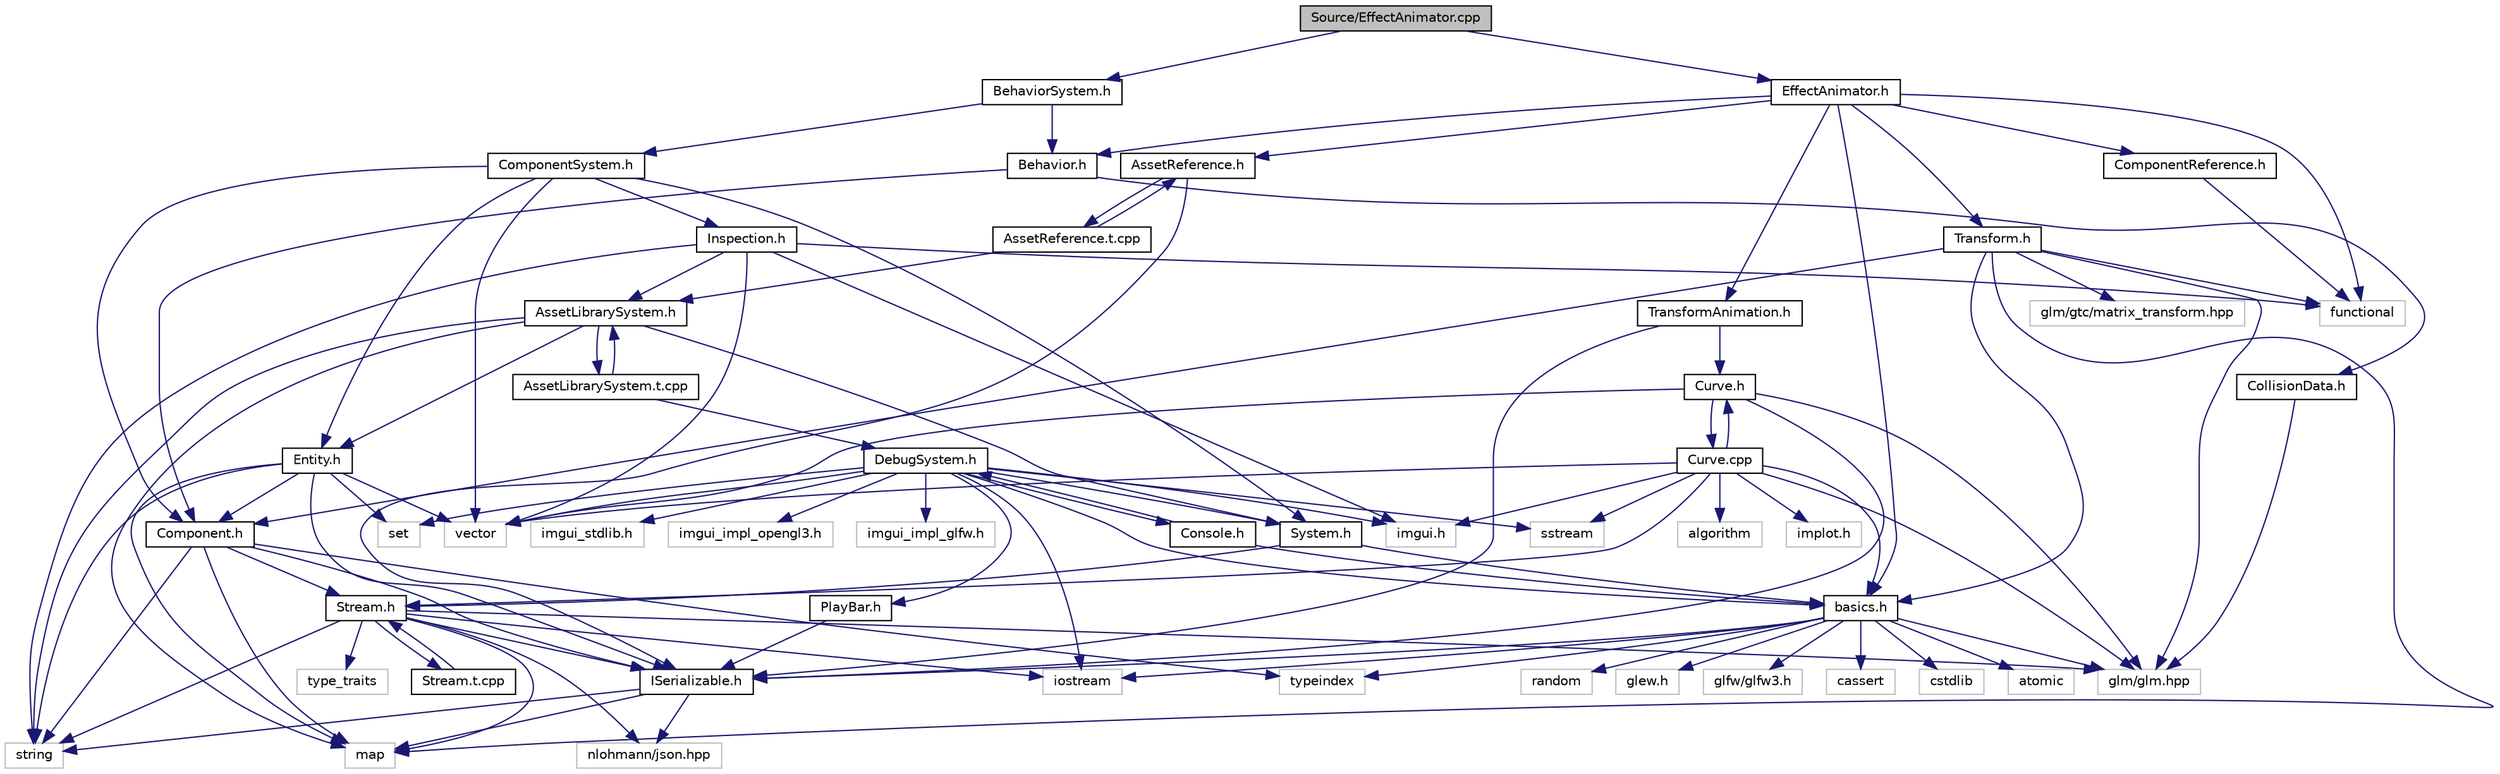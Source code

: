 digraph "Source/EffectAnimator.cpp"
{
 // LATEX_PDF_SIZE
  edge [fontname="Helvetica",fontsize="10",labelfontname="Helvetica",labelfontsize="10"];
  node [fontname="Helvetica",fontsize="10",shape=record];
  Node1 [label="Source/EffectAnimator.cpp",height=0.2,width=0.4,color="black", fillcolor="grey75", style="filled", fontcolor="black",tooltip="Component that animates a Transform's matrix."];
  Node1 -> Node2 [color="midnightblue",fontsize="10",style="solid"];
  Node2 [label="EffectAnimator.h",height=0.2,width=0.4,color="black", fillcolor="white", style="filled",URL="$EffectAnimator_8h.html",tooltip="Component that animates a Transform's matrix."];
  Node2 -> Node3 [color="midnightblue",fontsize="10",style="solid"];
  Node3 [label="Behavior.h",height=0.2,width=0.4,color="black", fillcolor="white", style="filled",URL="$Behavior_8h.html",tooltip="Virtual behavior component header."];
  Node3 -> Node4 [color="midnightblue",fontsize="10",style="solid"];
  Node4 [label="Component.h",height=0.2,width=0.4,color="black", fillcolor="white", style="filled",URL="$Component_8h.html",tooltip="Virtual component header."];
  Node4 -> Node5 [color="midnightblue",fontsize="10",style="solid"];
  Node5 [label="typeindex",height=0.2,width=0.4,color="grey75", fillcolor="white", style="filled",tooltip=" "];
  Node4 -> Node6 [color="midnightblue",fontsize="10",style="solid"];
  Node6 [label="map",height=0.2,width=0.4,color="grey75", fillcolor="white", style="filled",tooltip=" "];
  Node4 -> Node7 [color="midnightblue",fontsize="10",style="solid"];
  Node7 [label="string",height=0.2,width=0.4,color="grey75", fillcolor="white", style="filled",tooltip=" "];
  Node4 -> Node8 [color="midnightblue",fontsize="10",style="solid"];
  Node8 [label="ISerializable.h",height=0.2,width=0.4,color="black", fillcolor="white", style="filled",URL="$ISerializable_8h.html",tooltip="interface for all serializable objects"];
  Node8 -> Node6 [color="midnightblue",fontsize="10",style="solid"];
  Node8 -> Node7 [color="midnightblue",fontsize="10",style="solid"];
  Node8 -> Node9 [color="midnightblue",fontsize="10",style="solid"];
  Node9 [label="nlohmann/json.hpp",height=0.2,width=0.4,color="grey75", fillcolor="white", style="filled",tooltip=" "];
  Node4 -> Node10 [color="midnightblue",fontsize="10",style="solid"];
  Node10 [label="Stream.h",height=0.2,width=0.4,color="black", fillcolor="white", style="filled",URL="$Stream_8h.html",tooltip="JSON File reading/writing."];
  Node10 -> Node7 [color="midnightblue",fontsize="10",style="solid"];
  Node10 -> Node6 [color="midnightblue",fontsize="10",style="solid"];
  Node10 -> Node11 [color="midnightblue",fontsize="10",style="solid"];
  Node11 [label="glm/glm.hpp",height=0.2,width=0.4,color="grey75", fillcolor="white", style="filled",tooltip=" "];
  Node10 -> Node9 [color="midnightblue",fontsize="10",style="solid"];
  Node10 -> Node12 [color="midnightblue",fontsize="10",style="solid"];
  Node12 [label="type_traits",height=0.2,width=0.4,color="grey75", fillcolor="white", style="filled",tooltip=" "];
  Node10 -> Node13 [color="midnightblue",fontsize="10",style="solid"];
  Node13 [label="iostream",height=0.2,width=0.4,color="grey75", fillcolor="white", style="filled",tooltip=" "];
  Node10 -> Node8 [color="midnightblue",fontsize="10",style="solid"];
  Node10 -> Node14 [color="midnightblue",fontsize="10",style="solid"];
  Node14 [label="Stream.t.cpp",height=0.2,width=0.4,color="black", fillcolor="white", style="filled",URL="$Stream_8t_8cpp.html",tooltip="JSON File reading/writing."];
  Node14 -> Node10 [color="midnightblue",fontsize="10",style="solid"];
  Node3 -> Node15 [color="midnightblue",fontsize="10",style="solid"];
  Node15 [label="CollisionData.h",height=0.2,width=0.4,color="black", fillcolor="white", style="filled",URL="$CollisionData_8h.html",tooltip="struct that holds collision information"];
  Node15 -> Node11 [color="midnightblue",fontsize="10",style="solid"];
  Node2 -> Node16 [color="midnightblue",fontsize="10",style="solid"];
  Node16 [label="basics.h",height=0.2,width=0.4,color="black", fillcolor="white", style="filled",URL="$basics_8h_source.html",tooltip=" "];
  Node16 -> Node17 [color="midnightblue",fontsize="10",style="solid"];
  Node17 [label="glew.h",height=0.2,width=0.4,color="grey75", fillcolor="white", style="filled",tooltip=" "];
  Node16 -> Node18 [color="midnightblue",fontsize="10",style="solid"];
  Node18 [label="glfw/glfw3.h",height=0.2,width=0.4,color="grey75", fillcolor="white", style="filled",tooltip=" "];
  Node16 -> Node11 [color="midnightblue",fontsize="10",style="solid"];
  Node16 -> Node13 [color="midnightblue",fontsize="10",style="solid"];
  Node16 -> Node19 [color="midnightblue",fontsize="10",style="solid"];
  Node19 [label="cassert",height=0.2,width=0.4,color="grey75", fillcolor="white", style="filled",tooltip=" "];
  Node16 -> Node20 [color="midnightblue",fontsize="10",style="solid"];
  Node20 [label="cstdlib",height=0.2,width=0.4,color="grey75", fillcolor="white", style="filled",tooltip=" "];
  Node16 -> Node21 [color="midnightblue",fontsize="10",style="solid"];
  Node21 [label="atomic",height=0.2,width=0.4,color="grey75", fillcolor="white", style="filled",tooltip=" "];
  Node16 -> Node5 [color="midnightblue",fontsize="10",style="solid"];
  Node16 -> Node22 [color="midnightblue",fontsize="10",style="solid"];
  Node22 [label="random",height=0.2,width=0.4,color="grey75", fillcolor="white", style="filled",tooltip=" "];
  Node16 -> Node8 [color="midnightblue",fontsize="10",style="solid"];
  Node2 -> Node23 [color="midnightblue",fontsize="10",style="solid"];
  Node23 [label="functional",height=0.2,width=0.4,color="grey75", fillcolor="white", style="filled",tooltip=" "];
  Node2 -> Node24 [color="midnightblue",fontsize="10",style="solid"];
  Node24 [label="AssetReference.h",height=0.2,width=0.4,color="black", fillcolor="white", style="filled",URL="$AssetReference_8h.html",tooltip="a reference to an Asset"];
  Node24 -> Node8 [color="midnightblue",fontsize="10",style="solid"];
  Node24 -> Node25 [color="midnightblue",fontsize="10",style="solid"];
  Node25 [label="AssetReference.t.cpp",height=0.2,width=0.4,color="black", fillcolor="white", style="filled",URL="$AssetReference_8t_8cpp.html",tooltip="a reference to an Asset"];
  Node25 -> Node24 [color="midnightblue",fontsize="10",style="solid"];
  Node25 -> Node26 [color="midnightblue",fontsize="10",style="solid"];
  Node26 [label="AssetLibrarySystem.h",height=0.2,width=0.4,color="black", fillcolor="white", style="filled",URL="$AssetLibrarySystem_8h.html",tooltip="Asset System."];
  Node26 -> Node27 [color="midnightblue",fontsize="10",style="solid"];
  Node27 [label="System.h",height=0.2,width=0.4,color="black", fillcolor="white", style="filled",URL="$System_8h.html",tooltip="Base class for all Systems."];
  Node27 -> Node16 [color="midnightblue",fontsize="10",style="solid"];
  Node27 -> Node10 [color="midnightblue",fontsize="10",style="solid"];
  Node26 -> Node6 [color="midnightblue",fontsize="10",style="solid"];
  Node26 -> Node7 [color="midnightblue",fontsize="10",style="solid"];
  Node26 -> Node28 [color="midnightblue",fontsize="10",style="solid"];
  Node28 [label="Entity.h",height=0.2,width=0.4,color="black", fillcolor="white", style="filled",URL="$Entity_8h.html",tooltip="Entity class which holds Components."];
  Node28 -> Node4 [color="midnightblue",fontsize="10",style="solid"];
  Node28 -> Node6 [color="midnightblue",fontsize="10",style="solid"];
  Node28 -> Node7 [color="midnightblue",fontsize="10",style="solid"];
  Node28 -> Node29 [color="midnightblue",fontsize="10",style="solid"];
  Node29 [label="vector",height=0.2,width=0.4,color="grey75", fillcolor="white", style="filled",tooltip=" "];
  Node28 -> Node30 [color="midnightblue",fontsize="10",style="solid"];
  Node30 [label="set",height=0.2,width=0.4,color="grey75", fillcolor="white", style="filled",tooltip=" "];
  Node28 -> Node8 [color="midnightblue",fontsize="10",style="solid"];
  Node26 -> Node31 [color="midnightblue",fontsize="10",style="solid"];
  Node31 [label="AssetLibrarySystem.t.cpp",height=0.2,width=0.4,color="black", fillcolor="white", style="filled",URL="$AssetLibrarySystem_8t_8cpp.html",tooltip="AssetLibrarySystem."];
  Node31 -> Node26 [color="midnightblue",fontsize="10",style="solid"];
  Node31 -> Node32 [color="midnightblue",fontsize="10",style="solid"];
  Node32 [label="DebugSystem.h",height=0.2,width=0.4,color="black", fillcolor="white", style="filled",URL="$DebugSystem_8h_source.html",tooltip=" "];
  Node32 -> Node16 [color="midnightblue",fontsize="10",style="solid"];
  Node32 -> Node27 [color="midnightblue",fontsize="10",style="solid"];
  Node32 -> Node29 [color="midnightblue",fontsize="10",style="solid"];
  Node32 -> Node33 [color="midnightblue",fontsize="10",style="solid"];
  Node33 [label="imgui.h",height=0.2,width=0.4,color="grey75", fillcolor="white", style="filled",tooltip=" "];
  Node32 -> Node34 [color="midnightblue",fontsize="10",style="solid"];
  Node34 [label="imgui_stdlib.h",height=0.2,width=0.4,color="grey75", fillcolor="white", style="filled",tooltip=" "];
  Node32 -> Node35 [color="midnightblue",fontsize="10",style="solid"];
  Node35 [label="imgui_impl_opengl3.h",height=0.2,width=0.4,color="grey75", fillcolor="white", style="filled",tooltip=" "];
  Node32 -> Node36 [color="midnightblue",fontsize="10",style="solid"];
  Node36 [label="imgui_impl_glfw.h",height=0.2,width=0.4,color="grey75", fillcolor="white", style="filled",tooltip=" "];
  Node32 -> Node37 [color="midnightblue",fontsize="10",style="solid"];
  Node37 [label="Console.h",height=0.2,width=0.4,color="black", fillcolor="white", style="filled",URL="$Console_8h_source.html",tooltip=" "];
  Node37 -> Node16 [color="midnightblue",fontsize="10",style="solid"];
  Node37 -> Node32 [color="midnightblue",fontsize="10",style="solid"];
  Node32 -> Node13 [color="midnightblue",fontsize="10",style="solid"];
  Node32 -> Node38 [color="midnightblue",fontsize="10",style="solid"];
  Node38 [label="sstream",height=0.2,width=0.4,color="grey75", fillcolor="white", style="filled",tooltip=" "];
  Node32 -> Node30 [color="midnightblue",fontsize="10",style="solid"];
  Node32 -> Node39 [color="midnightblue",fontsize="10",style="solid"];
  Node39 [label="PlayBar.h",height=0.2,width=0.4,color="black", fillcolor="white", style="filled",URL="$PlayBar_8h.html",tooltip="UI Bar that handles playing, pausing, and autosaves of the scene."];
  Node39 -> Node8 [color="midnightblue",fontsize="10",style="solid"];
  Node2 -> Node40 [color="midnightblue",fontsize="10",style="solid"];
  Node40 [label="TransformAnimation.h",height=0.2,width=0.4,color="black", fillcolor="white", style="filled",URL="$TransformAnimation_8h.html",tooltip="Asset that animates a Transform with Curves."];
  Node40 -> Node8 [color="midnightblue",fontsize="10",style="solid"];
  Node40 -> Node41 [color="midnightblue",fontsize="10",style="solid"];
  Node41 [label="Curve.h",height=0.2,width=0.4,color="black", fillcolor="white", style="filled",URL="$Curve_8h.html",tooltip="class for interpolating between sequences of values"];
  Node41 -> Node8 [color="midnightblue",fontsize="10",style="solid"];
  Node41 -> Node11 [color="midnightblue",fontsize="10",style="solid"];
  Node41 -> Node29 [color="midnightblue",fontsize="10",style="solid"];
  Node41 -> Node42 [color="midnightblue",fontsize="10",style="solid"];
  Node42 [label="Curve.cpp",height=0.2,width=0.4,color="black", fillcolor="white", style="filled",URL="$Curve_8cpp.html",tooltip="class for interpolating between sequences of values"];
  Node42 -> Node41 [color="midnightblue",fontsize="10",style="solid"];
  Node42 -> Node16 [color="midnightblue",fontsize="10",style="solid"];
  Node42 -> Node11 [color="midnightblue",fontsize="10",style="solid"];
  Node42 -> Node29 [color="midnightblue",fontsize="10",style="solid"];
  Node42 -> Node43 [color="midnightblue",fontsize="10",style="solid"];
  Node43 [label="algorithm",height=0.2,width=0.4,color="grey75", fillcolor="white", style="filled",tooltip=" "];
  Node42 -> Node33 [color="midnightblue",fontsize="10",style="solid"];
  Node42 -> Node44 [color="midnightblue",fontsize="10",style="solid"];
  Node44 [label="implot.h",height=0.2,width=0.4,color="grey75", fillcolor="white", style="filled",tooltip=" "];
  Node42 -> Node38 [color="midnightblue",fontsize="10",style="solid"];
  Node42 -> Node10 [color="midnightblue",fontsize="10",style="solid"];
  Node2 -> Node45 [color="midnightblue",fontsize="10",style="solid"];
  Node45 [label="ComponentReference.h",height=0.2,width=0.4,color="black", fillcolor="white", style="filled",URL="$ComponentReference_8h.html",tooltip="a reference to a component in the scene"];
  Node45 -> Node23 [color="midnightblue",fontsize="10",style="solid"];
  Node2 -> Node46 [color="midnightblue",fontsize="10",style="solid"];
  Node46 [label="Transform.h",height=0.2,width=0.4,color="black", fillcolor="white", style="filled",URL="$Transform_8h.html",tooltip="Transform."];
  Node46 -> Node4 [color="midnightblue",fontsize="10",style="solid"];
  Node46 -> Node16 [color="midnightblue",fontsize="10",style="solid"];
  Node46 -> Node11 [color="midnightblue",fontsize="10",style="solid"];
  Node46 -> Node47 [color="midnightblue",fontsize="10",style="solid"];
  Node47 [label="glm/gtc/matrix_transform.hpp",height=0.2,width=0.4,color="grey75", fillcolor="white", style="filled",tooltip=" "];
  Node46 -> Node23 [color="midnightblue",fontsize="10",style="solid"];
  Node46 -> Node6 [color="midnightblue",fontsize="10",style="solid"];
  Node1 -> Node48 [color="midnightblue",fontsize="10",style="solid"];
  Node48 [label="BehaviorSystem.h",height=0.2,width=0.4,color="black", fillcolor="white", style="filled",URL="$BehaviorSystem_8h.html",tooltip="System that keeps track of and updates a specific kind of Behavior."];
  Node48 -> Node49 [color="midnightblue",fontsize="10",style="solid"];
  Node49 [label="ComponentSystem.h",height=0.2,width=0.4,color="black", fillcolor="white", style="filled",URL="$ComponentSystem_8h.html",tooltip="System that keeps track of a specific kind of Component."];
  Node49 -> Node27 [color="midnightblue",fontsize="10",style="solid"];
  Node49 -> Node4 [color="midnightblue",fontsize="10",style="solid"];
  Node49 -> Node28 [color="midnightblue",fontsize="10",style="solid"];
  Node49 -> Node50 [color="midnightblue",fontsize="10",style="solid"];
  Node50 [label="Inspection.h",height=0.2,width=0.4,color="black", fillcolor="white", style="filled",URL="$Inspection_8h.html",tooltip="Helper methods for inspecting things."];
  Node50 -> Node26 [color="midnightblue",fontsize="10",style="solid"];
  Node50 -> Node7 [color="midnightblue",fontsize="10",style="solid"];
  Node50 -> Node29 [color="midnightblue",fontsize="10",style="solid"];
  Node50 -> Node23 [color="midnightblue",fontsize="10",style="solid"];
  Node50 -> Node33 [color="midnightblue",fontsize="10",style="solid"];
  Node49 -> Node29 [color="midnightblue",fontsize="10",style="solid"];
  Node48 -> Node3 [color="midnightblue",fontsize="10",style="solid"];
}
